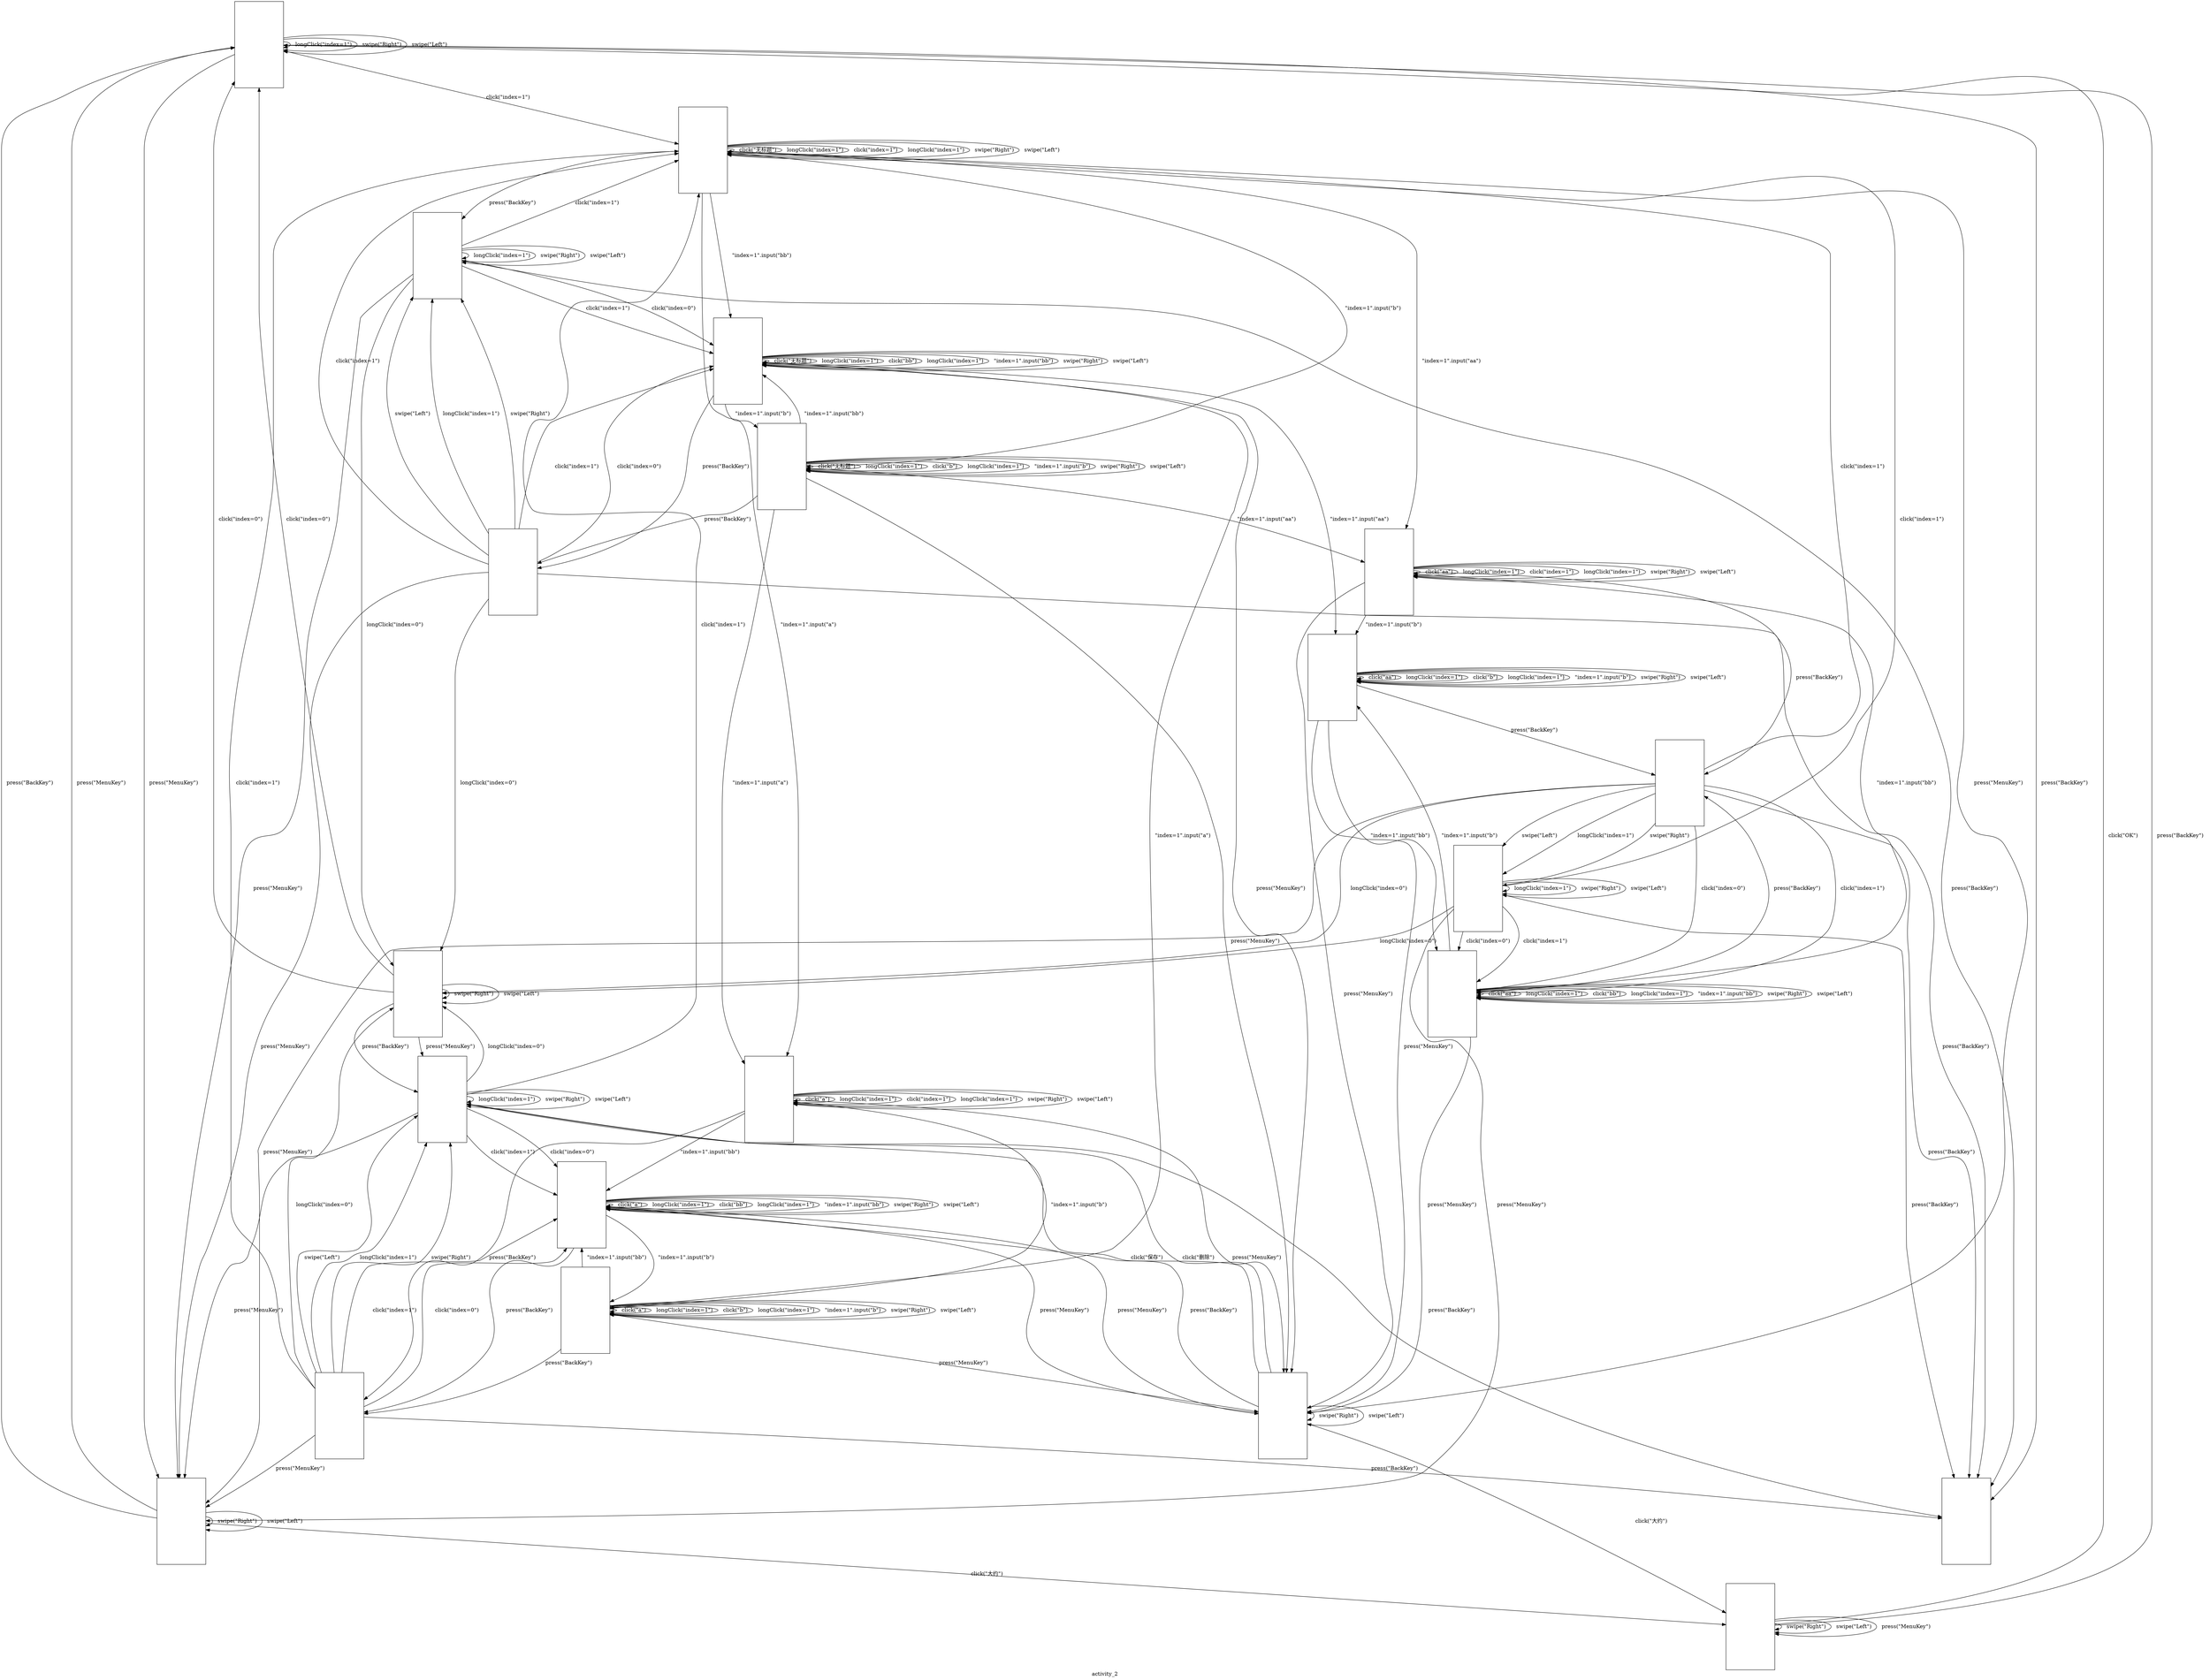 digraph g {
graph [color=red];
imagepath = "C:\Users\Roger\Desktop\workspace\AndroidCrawler\gui_pages\20150612_081738";
label = "   activity_0   ";
state_0 [label="",shape=box,fixedsize=true,width=1.8,height=3.2,image="0.png",URL="0.png"];
state_6 [label="",shape=box,fixedsize=true,width=1.8,height=3.2,image="6.png",URL="6.png"];
state_7 [label="",shape=box,fixedsize=true,width=1.8,height=3.2,image="7.png",URL="7.png"];
state_39 [label="",shape=box,fixedsize=true,width=1.8,height=3.2,image="39.png",URL="39.png"];
state_121 [label="",shape=box,fixedsize=true,width=1.8,height=3.2,image="121.png",URL="121.png"];
state_125 [label="",shape=box,fixedsize=true,width=1.8,height=3.2,image="125.png",URL="125.png"];
state_68 [label="",shape=box,fixedsize=true,width=1.8,height=3.2,image="68.png",URL="68.png"];
state_145 [label="",shape=box,fixedsize=true,width=1.8,height=3.2,image="145.png",URL="145.png"];
state_100 [label="",shape=box,fixedsize=true,width=1.8,height=3.2,image="100.png",URL="100.png"];
state_163 [label="",shape=box,fixedsize=true,width=1.8,height=3.2,image="163.png",URL="163.png"];
label = "   activity_1   ";
state_2 [label="",shape=box,fixedsize=true,width=1.8,height=3.2,image="2.png",URL="2.png"];
state_19 [label="",shape=box,fixedsize=true,width=1.8,height=3.2,image="19.png",URL="19.png"];
state_24 [label="",shape=box,fixedsize=true,width=1.8,height=3.2,image="24.png",URL="24.png"];
state_30 [label="",shape=box,fixedsize=true,width=1.8,height=3.2,image="30.png",URL="30.png"];
state_40 [label="",shape=box,fixedsize=true,width=1.8,height=3.2,image="40.png",URL="40.png"];
state_48 [label="",shape=box,fixedsize=true,width=1.8,height=3.2,image="48.png",URL="48.png"];
state_53 [label="",shape=box,fixedsize=true,width=1.8,height=3.2,image="53.png",URL="53.png"];
state_59 [label="",shape=box,fixedsize=true,width=1.8,height=3.2,image="59.png",URL="59.png"];
state_81 [label="",shape=box,fixedsize=true,width=1.8,height=3.2,image="81.png",URL="81.png"];
state_89 [label="",shape=box,fixedsize=true,width=1.8,height=3.2,image="89.png",URL="89.png"];
label = "   activity_2   ";
state_final [label="",shape=box,fixedsize=true,width=1.8,height=3.2,image="-2.png",URL="-2.png"];
state_0 -> state_0 [label = "   longClick(\"index=1\")   "];
state_0 -> state_0 [label = "   swipe(\"Right\")   "];
state_0 -> state_0 [label = "   swipe(\"Left\")   "];
state_0 -> state_6 [label = "   press(\"MenuKey\")   "];
state_0 -> state_2 [label = "   click(\"index=1\")   "];
state_0 -> state_final [label = "   press(\"BackKey\")   "];
state_6 -> state_7 [label = "   click(\"大约\")   "];
state_6 -> state_6 [label = "   swipe(\"Right\")   "];
state_6 -> state_6 [label = "   swipe(\"Left\")   "];
state_6 -> state_0 [label = "   press(\"BackKey\")   "];
state_6 -> state_0 [label = "   press(\"MenuKey\")   "];
state_7 -> state_0 [label = "   click(\"OK\")   "];
state_7 -> state_7 [label = "   swipe(\"Right\")   "];
state_7 -> state_7 [label = "   swipe(\"Left\")   "];
state_7 -> state_0 [label = "   press(\"BackKey\")   "];
state_7 -> state_7 [label = "   press(\"MenuKey\")   "];
state_2 -> state_2 [label = "   click(\"无标题\")   "];
state_2 -> state_2 [label = "   longClick(\"index=1\")   "];
state_2 -> state_19 [label = "   \"index=1\".input(\"a\")   "];
state_2 -> state_48 [label = "   \"index=1\".input(\"aa\")   "];
state_2 -> state_2 [label = "   click(\"index=1\")   "];
state_2 -> state_2 [label = "   longClick(\"index=1\")   "];
state_2 -> state_81 [label = "   \"index=1\".input(\"b\")   "];
state_2 -> state_89 [label = "   \"index=1\".input(\"bb\")   "];
state_2 -> state_2 [label = "   swipe(\"Right\")   "];
state_2 -> state_2 [label = "   swipe(\"Left\")   "];
state_2 -> state_40 [label = "   press(\"MenuKey\")   "];
state_2 -> state_163 [label = "   press(\"BackKey\")   "];
state_19 -> state_19 [label = "   click(\"a\")   "];
state_19 -> state_19 [label = "   longClick(\"index=1\")   "];
state_19 -> state_19 [label = "   click(\"index=1\")   "];
state_19 -> state_19 [label = "   longClick(\"index=1\")   "];
state_19 -> state_24 [label = "   \"index=1\".input(\"b\")   "];
state_19 -> state_30 [label = "   \"index=1\".input(\"bb\")   "];
state_19 -> state_19 [label = "   swipe(\"Right\")   "];
state_19 -> state_19 [label = "   swipe(\"Left\")   "];
state_19 -> state_40 [label = "   press(\"MenuKey\")   "];
state_19 -> state_39 [label = "   press(\"BackKey\")   "];
state_24 -> state_24 [label = "   click(\"a\")   "];
state_24 -> state_24 [label = "   longClick(\"index=1\")   "];
state_24 -> state_24 [label = "   click(\"b\")   "];
state_24 -> state_24 [label = "   longClick(\"index=1\")   "];
state_24 -> state_24 [label = "   \"index=1\".input(\"b\")   "];
state_24 -> state_30 [label = "   \"index=1\".input(\"bb\")   "];
state_24 -> state_24 [label = "   swipe(\"Right\")   "];
state_24 -> state_24 [label = "   swipe(\"Left\")   "];
state_24 -> state_40 [label = "   press(\"MenuKey\")   "];
state_24 -> state_39 [label = "   press(\"BackKey\")   "];
state_30 -> state_30 [label = "   click(\"a\")   "];
state_30 -> state_30 [label = "   longClick(\"index=1\")   "];
state_30 -> state_30 [label = "   click(\"bb\")   "];
state_30 -> state_30 [label = "   longClick(\"index=1\")   "];
state_30 -> state_24 [label = "   \"index=1\".input(\"b\")   "];
state_30 -> state_30 [label = "   \"index=1\".input(\"bb\")   "];
state_30 -> state_30 [label = "   swipe(\"Right\")   "];
state_30 -> state_30 [label = "   swipe(\"Left\")   "];
state_30 -> state_40 [label = "   press(\"MenuKey\")   "];
state_30 -> state_39 [label = "   press(\"BackKey\")   "];
state_40 -> state_7 [label = "   click(\"大约\")   "];
state_40 -> state_40 [label = "   swipe(\"Right\")   "];
state_40 -> state_40 [label = "   swipe(\"Left\")   "];
state_40 -> state_30 [label = "   press(\"BackKey\")   "];
state_40 -> state_30 [label = "   press(\"MenuKey\")   "];
state_40 -> state_121 [label = "   click(\"保存\")   "];
state_40 -> state_121 [label = "   click(\"删除\")   "];
state_48 -> state_48 [label = "   click(\"aa\")   "];
state_48 -> state_48 [label = "   longClick(\"index=1\")   "];
state_48 -> state_48 [label = "   click(\"index=1\")   "];
state_48 -> state_48 [label = "   longClick(\"index=1\")   "];
state_48 -> state_53 [label = "   \"index=1\".input(\"b\")   "];
state_48 -> state_59 [label = "   \"index=1\".input(\"bb\")   "];
state_48 -> state_48 [label = "   swipe(\"Right\")   "];
state_48 -> state_48 [label = "   swipe(\"Left\")   "];
state_48 -> state_40 [label = "   press(\"MenuKey\")   "];
state_48 -> state_68 [label = "   press(\"BackKey\")   "];
state_53 -> state_53 [label = "   click(\"aa\")   "];
state_53 -> state_53 [label = "   longClick(\"index=1\")   "];
state_53 -> state_53 [label = "   click(\"b\")   "];
state_53 -> state_53 [label = "   longClick(\"index=1\")   "];
state_53 -> state_53 [label = "   \"index=1\".input(\"b\")   "];
state_53 -> state_59 [label = "   \"index=1\".input(\"bb\")   "];
state_53 -> state_53 [label = "   swipe(\"Right\")   "];
state_53 -> state_53 [label = "   swipe(\"Left\")   "];
state_53 -> state_40 [label = "   press(\"MenuKey\")   "];
state_53 -> state_68 [label = "   press(\"BackKey\")   "];
state_59 -> state_59 [label = "   click(\"aa\")   "];
state_59 -> state_59 [label = "   longClick(\"index=1\")   "];
state_59 -> state_59 [label = "   click(\"bb\")   "];
state_59 -> state_59 [label = "   longClick(\"index=1\")   "];
state_59 -> state_53 [label = "   \"index=1\".input(\"b\")   "];
state_59 -> state_59 [label = "   \"index=1\".input(\"bb\")   "];
state_59 -> state_59 [label = "   swipe(\"Right\")   "];
state_59 -> state_59 [label = "   swipe(\"Left\")   "];
state_59 -> state_40 [label = "   press(\"MenuKey\")   "];
state_59 -> state_68 [label = "   press(\"BackKey\")   "];
state_81 -> state_81 [label = "   click(\"无标题\")   "];
state_81 -> state_81 [label = "   longClick(\"index=1\")   "];
state_81 -> state_19 [label = "   \"index=1\".input(\"a\")   "];
state_81 -> state_48 [label = "   \"index=1\".input(\"aa\")   "];
state_81 -> state_81 [label = "   click(\"b\")   "];
state_81 -> state_81 [label = "   longClick(\"index=1\")   "];
state_81 -> state_81 [label = "   \"index=1\".input(\"b\")   "];
state_81 -> state_89 [label = "   \"index=1\".input(\"bb\")   "];
state_81 -> state_81 [label = "   swipe(\"Right\")   "];
state_81 -> state_81 [label = "   swipe(\"Left\")   "];
state_81 -> state_40 [label = "   press(\"MenuKey\")   "];
state_81 -> state_100 [label = "   press(\"BackKey\")   "];
state_89 -> state_89 [label = "   click(\"无标题\")   "];
state_89 -> state_89 [label = "   longClick(\"index=1\")   "];
state_89 -> state_24 [label = "   \"index=1\".input(\"a\")   "];
state_89 -> state_53 [label = "   \"index=1\".input(\"aa\")   "];
state_89 -> state_89 [label = "   click(\"bb\")   "];
state_89 -> state_89 [label = "   longClick(\"index=1\")   "];
state_89 -> state_81 [label = "   \"index=1\".input(\"b\")   "];
state_89 -> state_89 [label = "   \"index=1\".input(\"bb\")   "];
state_89 -> state_89 [label = "   swipe(\"Right\")   "];
state_89 -> state_89 [label = "   swipe(\"Left\")   "];
state_89 -> state_40 [label = "   press(\"MenuKey\")   "];
state_89 -> state_100 [label = "   press(\"BackKey\")   "];
state_39 -> state_30 [label = "   click(\"index=1\")   "];
state_39 -> state_121 [label = "   longClick(\"index=1\")   "];
state_39 -> state_30 [label = "   click(\"index=0\")   "];
state_39 -> state_125 [label = "   longClick(\"index=0\")   "];
state_39 -> state_2 [label = "   click(\"index=1\")   "];
state_39 -> state_121 [label = "   swipe(\"Right\")   "];
state_39 -> state_121 [label = "   swipe(\"Left\")   "];
state_39 -> state_final [label = "   press(\"BackKey\")   "];
state_39 -> state_6 [label = "   press(\"MenuKey\")   "];
state_121 -> state_30 [label = "   click(\"index=1\")   "];
state_121 -> state_121 [label = "   longClick(\"index=1\")   "];
state_121 -> state_30 [label = "   click(\"index=0\")   "];
state_121 -> state_125 [label = "   longClick(\"index=0\")   "];
state_121 -> state_2 [label = "   click(\"index=1\")   "];
state_121 -> state_121 [label = "   swipe(\"Right\")   "];
state_121 -> state_121 [label = "   swipe(\"Left\")   "];
state_121 -> state_final [label = "   press(\"BackKey\")   "];
state_121 -> state_6 [label = "   press(\"MenuKey\")   "];
state_125 -> state_0 [label = "   click(\"index=0\")   "];
state_125 -> state_0 [label = "   click(\"index=0\")   "];
state_125 -> state_125 [label = "   swipe(\"Right\")   "];
state_125 -> state_125 [label = "   swipe(\"Left\")   "];
state_125 -> state_121 [label = "   press(\"BackKey\")   "];
state_125 -> state_121 [label = "   press(\"MenuKey\")   "];
state_68 -> state_59 [label = "   click(\"index=1\")   "];
state_68 -> state_145 [label = "   longClick(\"index=1\")   "];
state_68 -> state_59 [label = "   click(\"index=0\")   "];
state_68 -> state_125 [label = "   longClick(\"index=0\")   "];
state_68 -> state_2 [label = "   click(\"index=1\")   "];
state_68 -> state_145 [label = "   swipe(\"Right\")   "];
state_68 -> state_145 [label = "   swipe(\"Left\")   "];
state_68 -> state_final [label = "   press(\"BackKey\")   "];
state_68 -> state_6 [label = "   press(\"MenuKey\")   "];
state_145 -> state_59 [label = "   click(\"index=1\")   "];
state_145 -> state_145 [label = "   longClick(\"index=1\")   "];
state_145 -> state_59 [label = "   click(\"index=0\")   "];
state_145 -> state_125 [label = "   longClick(\"index=0\")   "];
state_145 -> state_2 [label = "   click(\"index=1\")   "];
state_145 -> state_145 [label = "   swipe(\"Right\")   "];
state_145 -> state_145 [label = "   swipe(\"Left\")   "];
state_145 -> state_final [label = "   press(\"BackKey\")   "];
state_145 -> state_6 [label = "   press(\"MenuKey\")   "];
state_100 -> state_89 [label = "   click(\"index=1\")   "];
state_100 -> state_163 [label = "   longClick(\"index=1\")   "];
state_100 -> state_89 [label = "   click(\"index=0\")   "];
state_100 -> state_125 [label = "   longClick(\"index=0\")   "];
state_100 -> state_2 [label = "   click(\"index=1\")   "];
state_100 -> state_163 [label = "   swipe(\"Right\")   "];
state_100 -> state_163 [label = "   swipe(\"Left\")   "];
state_100 -> state_final [label = "   press(\"BackKey\")   "];
state_100 -> state_6 [label = "   press(\"MenuKey\")   "];
state_163 -> state_89 [label = "   click(\"index=1\")   "];
state_163 -> state_163 [label = "   longClick(\"index=1\")   "];
state_163 -> state_89 [label = "   click(\"index=0\")   "];
state_163 -> state_125 [label = "   longClick(\"index=0\")   "];
state_163 -> state_2 [label = "   click(\"index=1\")   "];
state_163 -> state_163 [label = "   swipe(\"Right\")   "];
state_163 -> state_163 [label = "   swipe(\"Left\")   "];
state_163 -> state_final [label = "   press(\"BackKey\")   "];
state_163 -> state_6 [label = "   press(\"MenuKey\")   "];
}
